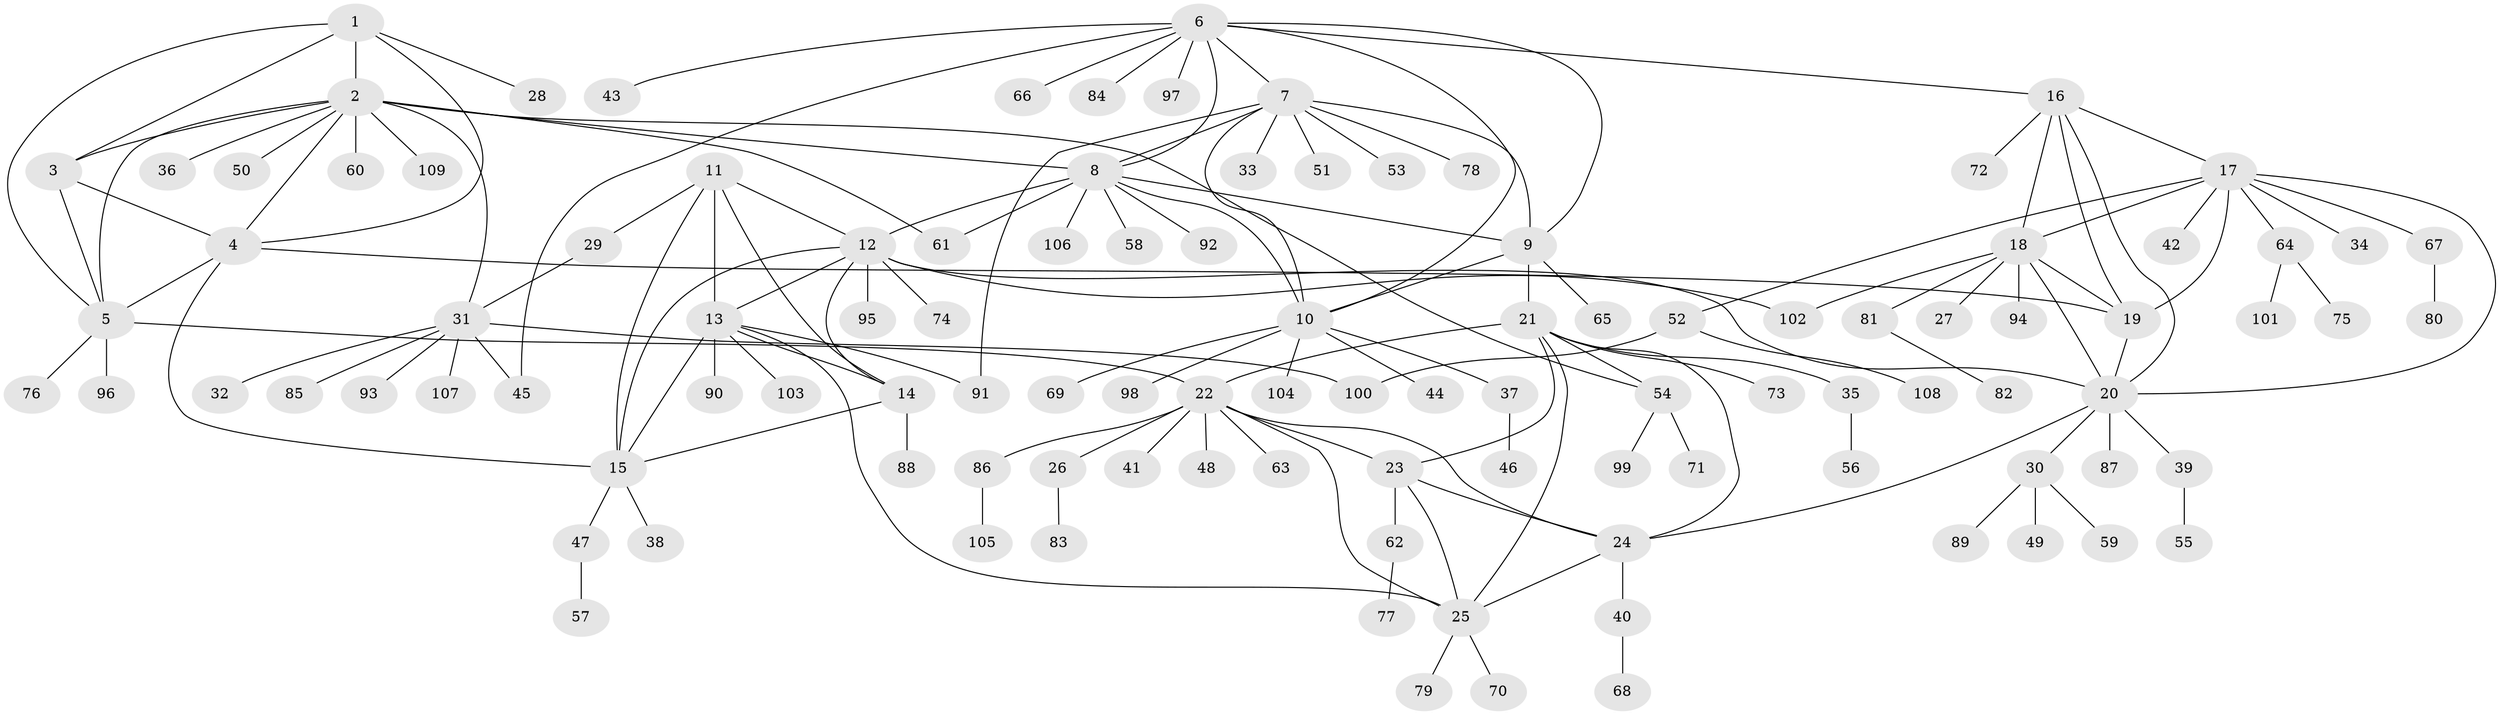 // coarse degree distribution, {6: 0.12727272727272726, 5: 0.09090909090909091, 9: 0.03636363636363636, 8: 0.05454545454545454, 4: 0.03636363636363636, 7: 0.03636363636363636, 1: 0.45454545454545453, 2: 0.12727272727272726, 3: 0.03636363636363636}
// Generated by graph-tools (version 1.1) at 2025/52/03/04/25 22:52:28]
// undirected, 109 vertices, 151 edges
graph export_dot {
  node [color=gray90,style=filled];
  1;
  2;
  3;
  4;
  5;
  6;
  7;
  8;
  9;
  10;
  11;
  12;
  13;
  14;
  15;
  16;
  17;
  18;
  19;
  20;
  21;
  22;
  23;
  24;
  25;
  26;
  27;
  28;
  29;
  30;
  31;
  32;
  33;
  34;
  35;
  36;
  37;
  38;
  39;
  40;
  41;
  42;
  43;
  44;
  45;
  46;
  47;
  48;
  49;
  50;
  51;
  52;
  53;
  54;
  55;
  56;
  57;
  58;
  59;
  60;
  61;
  62;
  63;
  64;
  65;
  66;
  67;
  68;
  69;
  70;
  71;
  72;
  73;
  74;
  75;
  76;
  77;
  78;
  79;
  80;
  81;
  82;
  83;
  84;
  85;
  86;
  87;
  88;
  89;
  90;
  91;
  92;
  93;
  94;
  95;
  96;
  97;
  98;
  99;
  100;
  101;
  102;
  103;
  104;
  105;
  106;
  107;
  108;
  109;
  1 -- 2;
  1 -- 3;
  1 -- 4;
  1 -- 5;
  1 -- 28;
  2 -- 3;
  2 -- 4;
  2 -- 5;
  2 -- 8;
  2 -- 31;
  2 -- 36;
  2 -- 50;
  2 -- 54;
  2 -- 60;
  2 -- 61;
  2 -- 109;
  3 -- 4;
  3 -- 5;
  4 -- 5;
  4 -- 15;
  4 -- 19;
  5 -- 22;
  5 -- 76;
  5 -- 96;
  6 -- 7;
  6 -- 8;
  6 -- 9;
  6 -- 10;
  6 -- 16;
  6 -- 43;
  6 -- 45;
  6 -- 66;
  6 -- 84;
  6 -- 97;
  7 -- 8;
  7 -- 9;
  7 -- 10;
  7 -- 33;
  7 -- 51;
  7 -- 53;
  7 -- 78;
  7 -- 91;
  8 -- 9;
  8 -- 10;
  8 -- 12;
  8 -- 58;
  8 -- 61;
  8 -- 92;
  8 -- 106;
  9 -- 10;
  9 -- 21;
  9 -- 65;
  10 -- 37;
  10 -- 44;
  10 -- 69;
  10 -- 98;
  10 -- 104;
  11 -- 12;
  11 -- 13;
  11 -- 14;
  11 -- 15;
  11 -- 29;
  12 -- 13;
  12 -- 14;
  12 -- 15;
  12 -- 20;
  12 -- 74;
  12 -- 95;
  12 -- 102;
  13 -- 14;
  13 -- 15;
  13 -- 25;
  13 -- 90;
  13 -- 91;
  13 -- 103;
  14 -- 15;
  14 -- 88;
  15 -- 38;
  15 -- 47;
  16 -- 17;
  16 -- 18;
  16 -- 19;
  16 -- 20;
  16 -- 72;
  17 -- 18;
  17 -- 19;
  17 -- 20;
  17 -- 34;
  17 -- 42;
  17 -- 52;
  17 -- 64;
  17 -- 67;
  18 -- 19;
  18 -- 20;
  18 -- 27;
  18 -- 81;
  18 -- 94;
  18 -- 102;
  19 -- 20;
  20 -- 24;
  20 -- 30;
  20 -- 39;
  20 -- 87;
  21 -- 22;
  21 -- 23;
  21 -- 24;
  21 -- 25;
  21 -- 35;
  21 -- 54;
  21 -- 73;
  22 -- 23;
  22 -- 24;
  22 -- 25;
  22 -- 26;
  22 -- 41;
  22 -- 48;
  22 -- 63;
  22 -- 86;
  23 -- 24;
  23 -- 25;
  23 -- 62;
  24 -- 25;
  24 -- 40;
  25 -- 70;
  25 -- 79;
  26 -- 83;
  29 -- 31;
  30 -- 49;
  30 -- 59;
  30 -- 89;
  31 -- 32;
  31 -- 45;
  31 -- 85;
  31 -- 93;
  31 -- 100;
  31 -- 107;
  35 -- 56;
  37 -- 46;
  39 -- 55;
  40 -- 68;
  47 -- 57;
  52 -- 100;
  52 -- 108;
  54 -- 71;
  54 -- 99;
  62 -- 77;
  64 -- 75;
  64 -- 101;
  67 -- 80;
  81 -- 82;
  86 -- 105;
}
